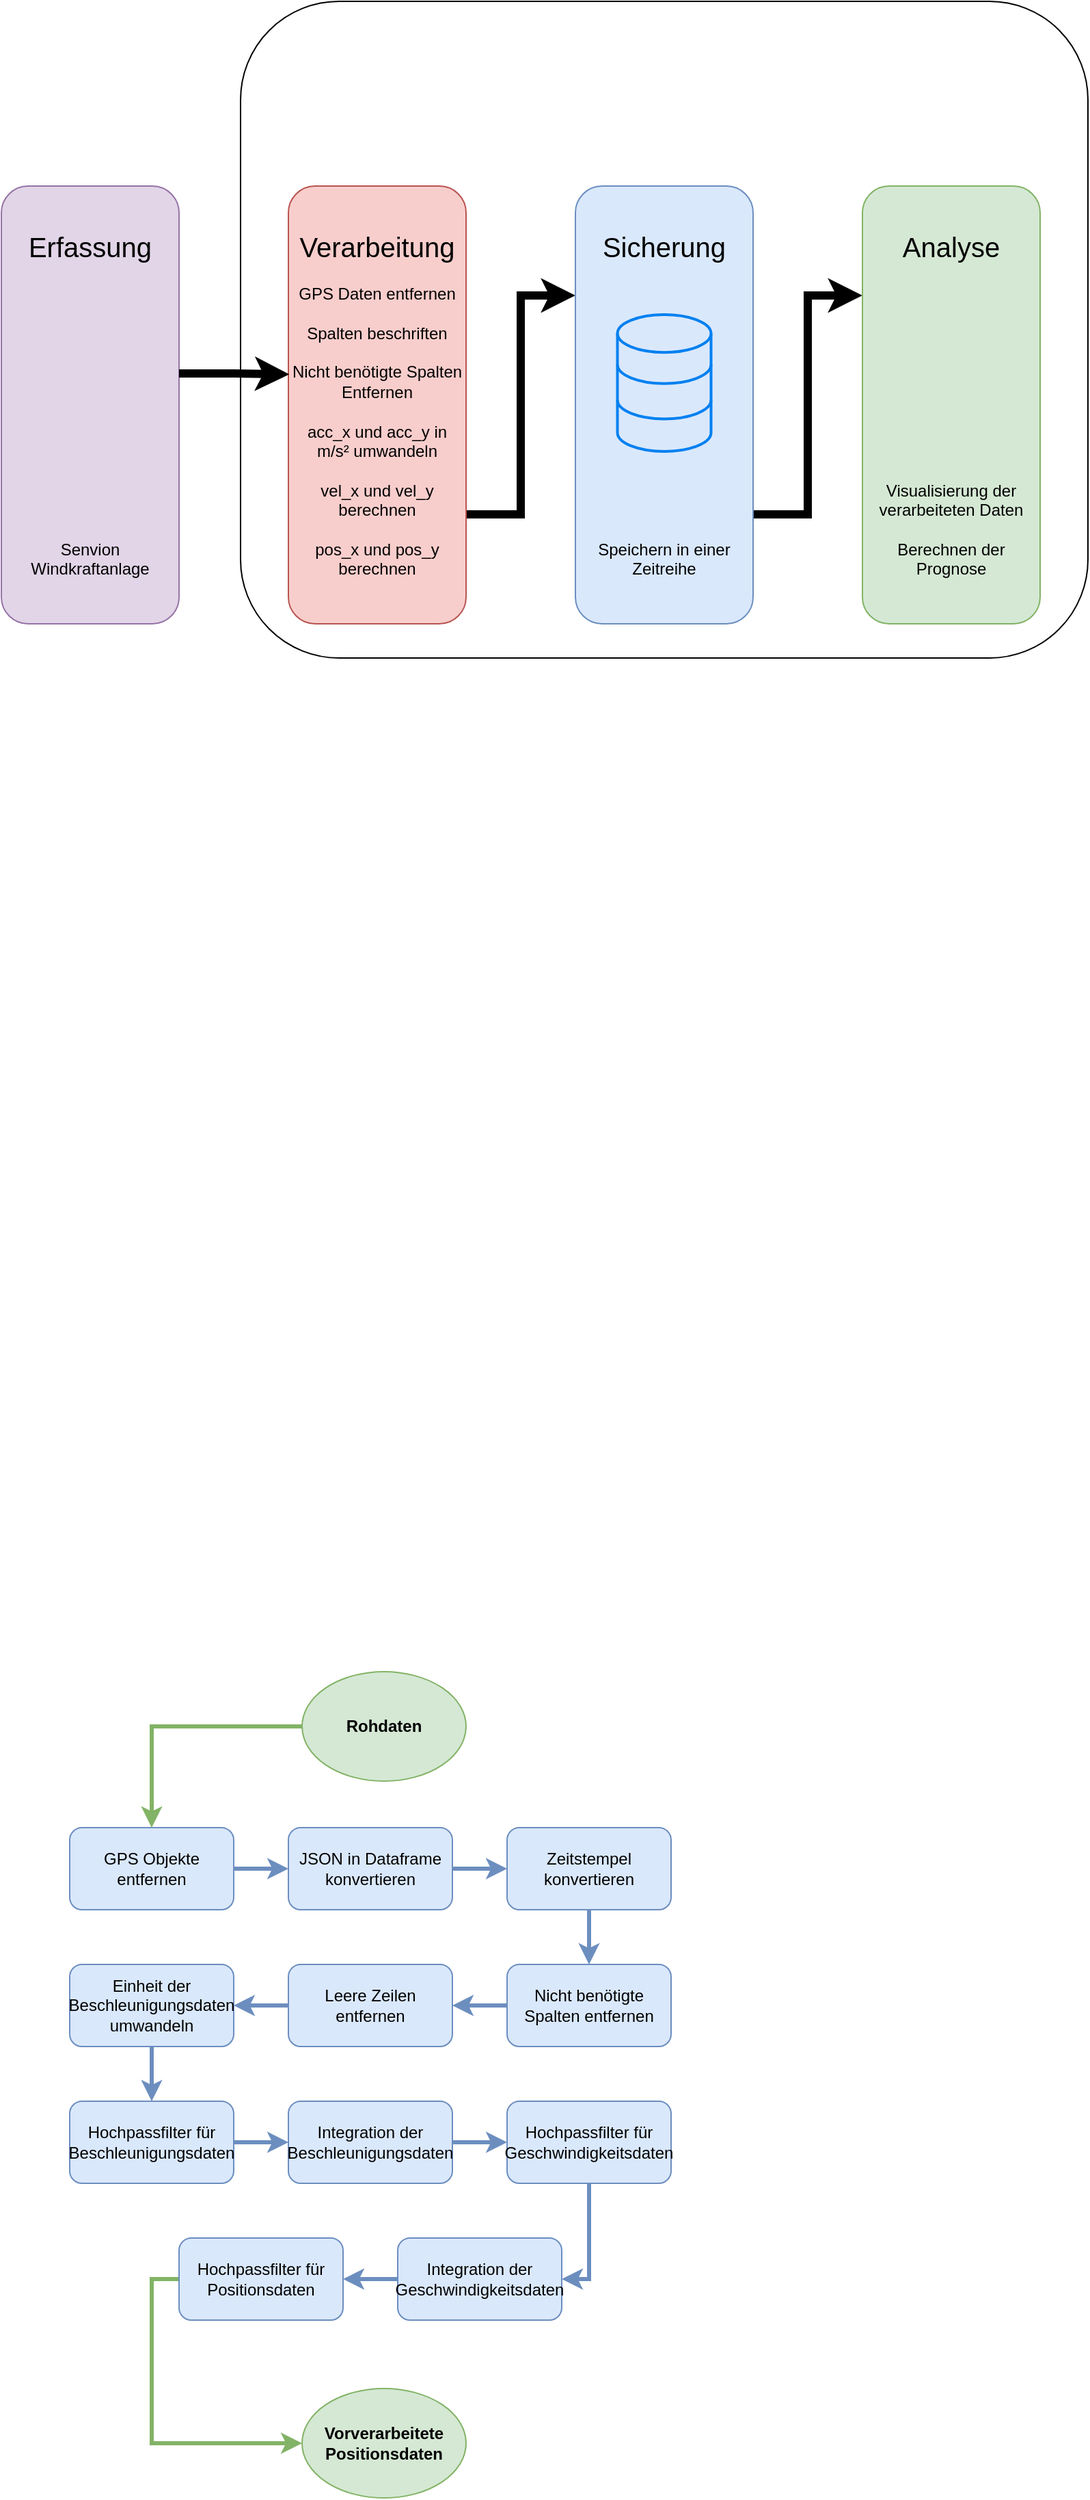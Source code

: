 <mxfile version="16.6.4" type="device"><diagram id="8f6kG0YAwutVIdOmhT57" name="Page-1"><mxGraphModel dx="1293" dy="693" grid="0" gridSize="10" guides="0" tooltips="1" connect="1" arrows="1" fold="1" page="1" pageScale="1" pageWidth="827" pageHeight="1169" math="0" shadow="0"><root><mxCell id="0"/><mxCell id="1" parent="0"/><mxCell id="8Q1ifbUEF-QUNQ__nwJO-1" value="&lt;span style=&quot;font-size: 20px&quot;&gt;Erfassung&lt;br&gt;&lt;/span&gt;&lt;br&gt;&lt;br&gt;&lt;br&gt;&lt;br&gt;&lt;br&gt;&lt;br&gt;&amp;nbsp;&lt;br&gt;&amp;nbsp;&lt;br&gt;&lt;br&gt;&lt;br&gt;&lt;br&gt;&lt;br&gt;&lt;br&gt;&lt;br&gt;Senvion&lt;br&gt;Windkraftanlage" style="rounded=1;whiteSpace=wrap;html=1;strokeColor=#9673a6;fillColor=#e1d5e7;" parent="1" vertex="1"><mxGeometry x="30" y="240" width="130" height="320" as="geometry"/></mxCell><mxCell id="8Q1ifbUEF-QUNQ__nwJO-11" style="edgeStyle=orthogonalEdgeStyle;rounded=0;orthogonalLoop=1;jettySize=auto;html=1;exitX=1;exitY=0.75;exitDx=0;exitDy=0;entryX=0;entryY=0.25;entryDx=0;entryDy=0;strokeWidth=6;" parent="1" source="8Q1ifbUEF-QUNQ__nwJO-2" target="8Q1ifbUEF-QUNQ__nwJO-3" edge="1"><mxGeometry relative="1" as="geometry"/></mxCell><mxCell id="8Q1ifbUEF-QUNQ__nwJO-2" value="&lt;font color=&quot;#000000&quot;&gt;&lt;span style=&quot;font-size: 20px&quot;&gt;Verarbeitung&lt;/span&gt;&lt;br&gt;&lt;br&gt;GPS Daten entfernen&lt;br&gt;&lt;br&gt;Spalten beschriften&lt;br&gt;&lt;br&gt;Nicht benötigte Spalten Entfernen&lt;br&gt;&lt;br&gt;acc_x und acc_y in m/s² umwandeln&lt;br&gt;&lt;br&gt;vel_x und vel_y berechnen&lt;br&gt;&lt;br&gt;pos_x und pos_y berechnen&lt;/font&gt;" style="rounded=1;whiteSpace=wrap;html=1;strokeColor=#b85450;fillColor=#f8cecc;" parent="1" vertex="1"><mxGeometry x="240" y="240" width="130" height="320" as="geometry"/></mxCell><mxCell id="8Q1ifbUEF-QUNQ__nwJO-12" style="edgeStyle=orthogonalEdgeStyle;rounded=0;orthogonalLoop=1;jettySize=auto;html=1;exitX=1;exitY=0.75;exitDx=0;exitDy=0;entryX=0;entryY=0.25;entryDx=0;entryDy=0;strokeWidth=6;" parent="1" source="8Q1ifbUEF-QUNQ__nwJO-3" target="8Q1ifbUEF-QUNQ__nwJO-4" edge="1"><mxGeometry relative="1" as="geometry"/></mxCell><mxCell id="8Q1ifbUEF-QUNQ__nwJO-3" value="&lt;span style=&quot;font-size: 20px&quot;&gt;Sicherung&lt;br&gt;&lt;/span&gt;&lt;br&gt;&lt;br&gt;&lt;br&gt;&lt;br&gt;&lt;br&gt;&lt;br&gt;&amp;nbsp;&lt;br&gt;&amp;nbsp;&lt;br&gt;&lt;br&gt;&lt;br&gt;&lt;br&gt;&lt;br&gt;&lt;br&gt;&lt;br&gt;Speichern in einer Zeitreihe" style="rounded=1;whiteSpace=wrap;html=1;strokeColor=#6c8ebf;fillColor=#dae8fc;" parent="1" vertex="1"><mxGeometry x="450" y="240" width="130" height="320" as="geometry"/></mxCell><mxCell id="8Q1ifbUEF-QUNQ__nwJO-4" value="&lt;span style=&quot;font-size: 20px&quot;&gt;Analyse&lt;/span&gt;&lt;br&gt;&lt;br&gt;&lt;br&gt;&lt;br&gt;&lt;br&gt;&amp;nbsp;&lt;br&gt;&amp;nbsp;&lt;br&gt;&lt;br&gt;&lt;br&gt;&lt;br&gt;&lt;br&gt;&lt;br&gt;Visualisierung der verarbeiteten Daten &lt;br&gt;&lt;br&gt;Berechnen der Prognose" style="rounded=1;whiteSpace=wrap;html=1;strokeColor=#82b366;fillColor=#d5e8d4;" parent="1" vertex="1"><mxGeometry x="660" y="240" width="130" height="320" as="geometry"/></mxCell><mxCell id="8Q1ifbUEF-QUNQ__nwJO-21" style="edgeStyle=orthogonalEdgeStyle;rounded=0;orthogonalLoop=1;jettySize=auto;html=1;entryX=0.005;entryY=0.43;entryDx=0;entryDy=0;entryPerimeter=0;strokeWidth=6;" parent="1" source="8Q1ifbUEF-QUNQ__nwJO-8" target="8Q1ifbUEF-QUNQ__nwJO-2" edge="1"><mxGeometry relative="1" as="geometry"/></mxCell><mxCell id="8Q1ifbUEF-QUNQ__nwJO-8" value="" style="shape=image;html=1;verticalAlign=top;verticalLabelPosition=bottom;labelBackgroundColor=#ffffff;imageAspect=0;aspect=fixed;image=https://cdn0.iconfinder.com/data/icons/green-world/80/Green_World-13-128.png;fillColor=#CCE5FF;" parent="1" vertex="1"><mxGeometry x="32" y="313" width="128" height="128" as="geometry"/></mxCell><mxCell id="8Q1ifbUEF-QUNQ__nwJO-9" value="" style="rounded=1;whiteSpace=wrap;html=1;fillColor=none;" parent="1" vertex="1"><mxGeometry x="205" y="105" width="620" height="480" as="geometry"/></mxCell><mxCell id="8Q1ifbUEF-QUNQ__nwJO-13" value="" style="shape=image;verticalLabelPosition=bottom;labelBackgroundColor=#ffffff;verticalAlign=top;aspect=fixed;imageAspect=0;image=https://www.contact-software.com/fileadmin/_processed_/a/6/csm_Elements_for_IoT_RGB_774b92737e.png;" parent="1" vertex="1"><mxGeometry x="330" y="120" width="380" height="99.38" as="geometry"/></mxCell><mxCell id="8Q1ifbUEF-QUNQ__nwJO-18" value="" style="shape=image;verticalLabelPosition=bottom;labelBackgroundColor=#ffffff;verticalAlign=top;aspect=fixed;imageAspect=0;image=https://icon-library.com/images/line-chart-icon/line-chart-icon-16.jpg;" parent="1" vertex="1"><mxGeometry x="668" y="320" width="114" height="114" as="geometry"/></mxCell><mxCell id="8Q1ifbUEF-QUNQ__nwJO-19" value="" style="html=1;verticalLabelPosition=bottom;align=center;labelBackgroundColor=#ffffff;verticalAlign=top;strokeWidth=2;strokeColor=#0080F0;shadow=0;dashed=0;shape=mxgraph.ios7.icons.data;fillColor=none;" parent="1" vertex="1"><mxGeometry x="480.75" y="334" width="68.5" height="100" as="geometry"/></mxCell><mxCell id="bOUthu7-2rRoB03eIOdt-14" style="edgeStyle=orthogonalEdgeStyle;rounded=0;orthogonalLoop=1;jettySize=auto;html=1;entryX=0;entryY=0.5;entryDx=0;entryDy=0;strokeWidth=3;fillColor=#dae8fc;strokeColor=#6c8ebf;" edge="1" parent="1" source="bOUthu7-2rRoB03eIOdt-1" target="bOUthu7-2rRoB03eIOdt-13"><mxGeometry relative="1" as="geometry"/></mxCell><mxCell id="bOUthu7-2rRoB03eIOdt-1" value="GPS Objekte entfernen" style="rounded=1;whiteSpace=wrap;html=1;fillColor=#dae8fc;strokeColor=#6c8ebf;" vertex="1" parent="1"><mxGeometry x="80" y="1440" width="120" height="60" as="geometry"/></mxCell><mxCell id="bOUthu7-2rRoB03eIOdt-34" style="edgeStyle=orthogonalEdgeStyle;rounded=0;orthogonalLoop=1;jettySize=auto;html=1;entryX=0.5;entryY=0;entryDx=0;entryDy=0;strokeWidth=3;fillColor=#dae8fc;strokeColor=#6c8ebf;" edge="1" parent="1" source="bOUthu7-2rRoB03eIOdt-2" target="bOUthu7-2rRoB03eIOdt-33"><mxGeometry relative="1" as="geometry"/></mxCell><mxCell id="bOUthu7-2rRoB03eIOdt-2" value="Zeitstempel konvertieren" style="rounded=1;whiteSpace=wrap;html=1;fillColor=#dae8fc;strokeColor=#6c8ebf;" vertex="1" parent="1"><mxGeometry x="400" y="1440" width="120" height="60" as="geometry"/></mxCell><mxCell id="bOUthu7-2rRoB03eIOdt-36" style="edgeStyle=orthogonalEdgeStyle;rounded=0;orthogonalLoop=1;jettySize=auto;html=1;entryX=1;entryY=0.5;entryDx=0;entryDy=0;strokeWidth=3;fillColor=#dae8fc;strokeColor=#6c8ebf;" edge="1" parent="1" source="bOUthu7-2rRoB03eIOdt-4" target="bOUthu7-2rRoB03eIOdt-5"><mxGeometry relative="1" as="geometry"/></mxCell><mxCell id="bOUthu7-2rRoB03eIOdt-4" value="Leere Zeilen entfernen" style="rounded=1;whiteSpace=wrap;html=1;fillColor=#dae8fc;strokeColor=#6c8ebf;" vertex="1" parent="1"><mxGeometry x="240" y="1540" width="120" height="60" as="geometry"/></mxCell><mxCell id="bOUthu7-2rRoB03eIOdt-37" style="edgeStyle=orthogonalEdgeStyle;rounded=0;orthogonalLoop=1;jettySize=auto;html=1;strokeWidth=3;fillColor=#dae8fc;strokeColor=#6c8ebf;" edge="1" parent="1" source="bOUthu7-2rRoB03eIOdt-5" target="bOUthu7-2rRoB03eIOdt-7"><mxGeometry relative="1" as="geometry"/></mxCell><mxCell id="bOUthu7-2rRoB03eIOdt-5" value="Einheit der Beschleunigungsdaten umwandeln" style="rounded=1;whiteSpace=wrap;html=1;fillColor=#dae8fc;strokeColor=#6c8ebf;" vertex="1" parent="1"><mxGeometry x="80" y="1540" width="120" height="60" as="geometry"/></mxCell><mxCell id="bOUthu7-2rRoB03eIOdt-22" style="edgeStyle=orthogonalEdgeStyle;rounded=0;orthogonalLoop=1;jettySize=auto;html=1;entryX=0;entryY=0.5;entryDx=0;entryDy=0;strokeWidth=3;fillColor=#dae8fc;strokeColor=#6c8ebf;" edge="1" parent="1" source="bOUthu7-2rRoB03eIOdt-7" target="bOUthu7-2rRoB03eIOdt-10"><mxGeometry relative="1" as="geometry"/></mxCell><mxCell id="bOUthu7-2rRoB03eIOdt-7" value="Hochpassfilter für Beschleunigungsdaten" style="rounded=1;whiteSpace=wrap;html=1;fillColor=#dae8fc;strokeColor=#6c8ebf;" vertex="1" parent="1"><mxGeometry x="80" y="1640" width="120" height="60" as="geometry"/></mxCell><mxCell id="bOUthu7-2rRoB03eIOdt-39" style="edgeStyle=orthogonalEdgeStyle;rounded=0;orthogonalLoop=1;jettySize=auto;html=1;entryX=1;entryY=0.5;entryDx=0;entryDy=0;strokeWidth=3;fillColor=#dae8fc;strokeColor=#6c8ebf;" edge="1" parent="1" source="bOUthu7-2rRoB03eIOdt-8" target="bOUthu7-2rRoB03eIOdt-11"><mxGeometry relative="1" as="geometry"/></mxCell><mxCell id="bOUthu7-2rRoB03eIOdt-8" value="Hochpassfilter für Geschwindigkeitsdaten" style="rounded=1;whiteSpace=wrap;html=1;fillColor=#dae8fc;strokeColor=#6c8ebf;" vertex="1" parent="1"><mxGeometry x="400" y="1640" width="120" height="60" as="geometry"/></mxCell><mxCell id="bOUthu7-2rRoB03eIOdt-41" style="edgeStyle=orthogonalEdgeStyle;rounded=0;orthogonalLoop=1;jettySize=auto;html=1;entryX=0;entryY=0.5;entryDx=0;entryDy=0;strokeWidth=3;exitX=0;exitY=0.5;exitDx=0;exitDy=0;fillColor=#d5e8d4;strokeColor=#82b366;" edge="1" parent="1" source="bOUthu7-2rRoB03eIOdt-9" target="bOUthu7-2rRoB03eIOdt-26"><mxGeometry relative="1" as="geometry"/></mxCell><mxCell id="bOUthu7-2rRoB03eIOdt-9" value="Hochpassfilter für Positionsdaten" style="rounded=1;whiteSpace=wrap;html=1;fillColor=#dae8fc;strokeColor=#6c8ebf;" vertex="1" parent="1"><mxGeometry x="160" y="1740" width="120" height="60" as="geometry"/></mxCell><mxCell id="bOUthu7-2rRoB03eIOdt-38" style="edgeStyle=orthogonalEdgeStyle;rounded=0;orthogonalLoop=1;jettySize=auto;html=1;entryX=0;entryY=0.5;entryDx=0;entryDy=0;strokeWidth=3;fillColor=#dae8fc;strokeColor=#6c8ebf;" edge="1" parent="1" source="bOUthu7-2rRoB03eIOdt-10" target="bOUthu7-2rRoB03eIOdt-8"><mxGeometry relative="1" as="geometry"/></mxCell><mxCell id="bOUthu7-2rRoB03eIOdt-10" value="Integration der Beschleunigungsdaten" style="rounded=1;whiteSpace=wrap;html=1;fillColor=#dae8fc;strokeColor=#6c8ebf;" vertex="1" parent="1"><mxGeometry x="240" y="1640" width="120" height="60" as="geometry"/></mxCell><mxCell id="bOUthu7-2rRoB03eIOdt-40" style="edgeStyle=orthogonalEdgeStyle;rounded=0;orthogonalLoop=1;jettySize=auto;html=1;entryX=1;entryY=0.5;entryDx=0;entryDy=0;strokeWidth=3;fillColor=#dae8fc;strokeColor=#6c8ebf;" edge="1" parent="1" source="bOUthu7-2rRoB03eIOdt-11" target="bOUthu7-2rRoB03eIOdt-9"><mxGeometry relative="1" as="geometry"/></mxCell><mxCell id="bOUthu7-2rRoB03eIOdt-11" value="Integration der Geschwindigkeitsdaten" style="rounded=1;whiteSpace=wrap;html=1;fillColor=#dae8fc;strokeColor=#6c8ebf;" vertex="1" parent="1"><mxGeometry x="320" y="1740" width="120" height="60" as="geometry"/></mxCell><mxCell id="bOUthu7-2rRoB03eIOdt-16" style="edgeStyle=orthogonalEdgeStyle;rounded=0;orthogonalLoop=1;jettySize=auto;html=1;strokeWidth=3;fillColor=#dae8fc;strokeColor=#6c8ebf;" edge="1" parent="1" source="bOUthu7-2rRoB03eIOdt-13" target="bOUthu7-2rRoB03eIOdt-2"><mxGeometry relative="1" as="geometry"/></mxCell><mxCell id="bOUthu7-2rRoB03eIOdt-13" value="JSON in Dataframe konvertieren" style="rounded=1;whiteSpace=wrap;html=1;fillColor=#dae8fc;strokeColor=#6c8ebf;" vertex="1" parent="1"><mxGeometry x="240" y="1440" width="120" height="60" as="geometry"/></mxCell><mxCell id="bOUthu7-2rRoB03eIOdt-26" value="&lt;b&gt;Vorverarbeitete Positionsdaten&lt;/b&gt;" style="ellipse;whiteSpace=wrap;html=1;fillColor=#d5e8d4;strokeColor=#82b366;" vertex="1" parent="1"><mxGeometry x="250" y="1850" width="120" height="80" as="geometry"/></mxCell><mxCell id="bOUthu7-2rRoB03eIOdt-30" style="edgeStyle=orthogonalEdgeStyle;rounded=0;orthogonalLoop=1;jettySize=auto;html=1;strokeWidth=3;fillColor=#d5e8d4;strokeColor=#82b366;" edge="1" parent="1" source="bOUthu7-2rRoB03eIOdt-29" target="bOUthu7-2rRoB03eIOdt-1"><mxGeometry relative="1" as="geometry"/></mxCell><mxCell id="bOUthu7-2rRoB03eIOdt-29" value="&lt;b&gt;Rohdaten&lt;/b&gt;" style="ellipse;whiteSpace=wrap;html=1;fillColor=#d5e8d4;strokeColor=#82b366;" vertex="1" parent="1"><mxGeometry x="250" y="1326" width="120" height="80" as="geometry"/></mxCell><mxCell id="bOUthu7-2rRoB03eIOdt-35" style="edgeStyle=orthogonalEdgeStyle;rounded=0;orthogonalLoop=1;jettySize=auto;html=1;entryX=1;entryY=0.5;entryDx=0;entryDy=0;strokeWidth=3;fillColor=#dae8fc;strokeColor=#6c8ebf;" edge="1" parent="1" source="bOUthu7-2rRoB03eIOdt-33" target="bOUthu7-2rRoB03eIOdt-4"><mxGeometry relative="1" as="geometry"/></mxCell><mxCell id="bOUthu7-2rRoB03eIOdt-33" value="Nicht benötigte Spalten entfernen" style="rounded=1;whiteSpace=wrap;html=1;fillColor=#dae8fc;strokeColor=#6c8ebf;" vertex="1" parent="1"><mxGeometry x="400" y="1540" width="120" height="60" as="geometry"/></mxCell></root></mxGraphModel></diagram></mxfile>